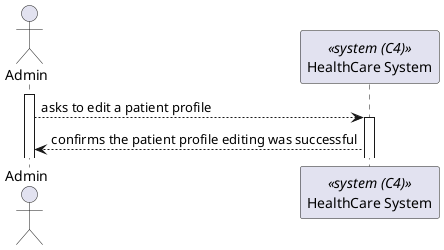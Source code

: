 @startuml Patient Profile Update (level 1)

actor Admin as "Admin"
participant SYS as "HealthCare System" <<system (C4)>>

activate Admin 

Admin --> SYS : asks to edit a patient profile 

activate SYS 

SYS --> Admin : confirms the patient profile editing was successful

@enduml